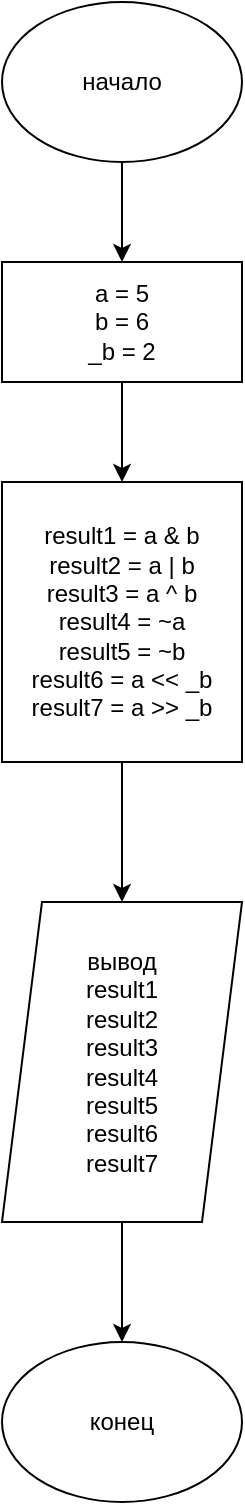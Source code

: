 <mxfile version="14.6.13" type="github">
  <diagram id="KnpfxS5ae1M0_SnrMSrx" name="Page-1">
    <mxGraphModel dx="1178" dy="678" grid="1" gridSize="10" guides="1" tooltips="1" connect="1" arrows="1" fold="1" page="1" pageScale="1" pageWidth="827" pageHeight="1169" math="0" shadow="0">
      <root>
        <mxCell id="0" />
        <mxCell id="1" parent="0" />
        <mxCell id="me8X1wmNqx9X6-r7kH5r-4" style="edgeStyle=orthogonalEdgeStyle;rounded=0;orthogonalLoop=1;jettySize=auto;html=1;entryX=0.5;entryY=0;entryDx=0;entryDy=0;" edge="1" parent="1" source="me8X1wmNqx9X6-r7kH5r-1" target="me8X1wmNqx9X6-r7kH5r-3">
          <mxGeometry relative="1" as="geometry" />
        </mxCell>
        <mxCell id="me8X1wmNqx9X6-r7kH5r-1" value="начало" style="ellipse;whiteSpace=wrap;html=1;" vertex="1" parent="1">
          <mxGeometry x="360" y="30" width="120" height="80" as="geometry" />
        </mxCell>
        <mxCell id="me8X1wmNqx9X6-r7kH5r-7" style="edgeStyle=orthogonalEdgeStyle;rounded=0;orthogonalLoop=1;jettySize=auto;html=1;entryX=0.5;entryY=0;entryDx=0;entryDy=0;" edge="1" parent="1" source="me8X1wmNqx9X6-r7kH5r-3" target="me8X1wmNqx9X6-r7kH5r-5">
          <mxGeometry relative="1" as="geometry" />
        </mxCell>
        <mxCell id="me8X1wmNqx9X6-r7kH5r-3" value="a = 5&lt;br&gt;b = 6&lt;br&gt;_b = 2" style="rounded=0;whiteSpace=wrap;html=1;" vertex="1" parent="1">
          <mxGeometry x="360" y="160" width="120" height="60" as="geometry" />
        </mxCell>
        <mxCell id="me8X1wmNqx9X6-r7kH5r-9" style="edgeStyle=orthogonalEdgeStyle;rounded=0;orthogonalLoop=1;jettySize=auto;html=1;exitX=0.5;exitY=1;exitDx=0;exitDy=0;" edge="1" parent="1" source="me8X1wmNqx9X6-r7kH5r-5" target="me8X1wmNqx9X6-r7kH5r-8">
          <mxGeometry relative="1" as="geometry" />
        </mxCell>
        <mxCell id="me8X1wmNqx9X6-r7kH5r-5" value="&lt;div&gt;&lt;span&gt;result1 = a &amp;amp; b&lt;/span&gt;&lt;/div&gt;&lt;div&gt;&lt;span&gt;result2 = a | b&lt;/span&gt;&lt;/div&gt;&lt;div&gt;&lt;span&gt;result3 = a ^ b&lt;/span&gt;&lt;/div&gt;&lt;div&gt;&lt;span&gt;result4 = ~a&lt;/span&gt;&lt;/div&gt;&lt;div&gt;&lt;span&gt;result5 = ~b&lt;/span&gt;&lt;/div&gt;&lt;div&gt;&lt;span&gt;result6 = a &amp;lt;&amp;lt; _b&lt;/span&gt;&lt;/div&gt;&lt;div&gt;&lt;span&gt;result7 = a &amp;gt;&amp;gt; _b&lt;/span&gt;&lt;/div&gt;" style="rounded=0;whiteSpace=wrap;html=1;align=center;" vertex="1" parent="1">
          <mxGeometry x="360" y="270" width="120" height="140" as="geometry" />
        </mxCell>
        <mxCell id="me8X1wmNqx9X6-r7kH5r-11" style="edgeStyle=orthogonalEdgeStyle;rounded=0;orthogonalLoop=1;jettySize=auto;html=1;entryX=0.5;entryY=0;entryDx=0;entryDy=0;" edge="1" parent="1" source="me8X1wmNqx9X6-r7kH5r-8" target="me8X1wmNqx9X6-r7kH5r-10">
          <mxGeometry relative="1" as="geometry" />
        </mxCell>
        <mxCell id="me8X1wmNqx9X6-r7kH5r-8" value="вывод&lt;br&gt;result1&lt;br&gt;result2&lt;br&gt;result3&lt;br&gt;result4&lt;br&gt;result5&lt;br&gt;result6&lt;br&gt;result7" style="shape=parallelogram;perimeter=parallelogramPerimeter;whiteSpace=wrap;html=1;fixedSize=1;" vertex="1" parent="1">
          <mxGeometry x="360" y="480" width="120" height="160" as="geometry" />
        </mxCell>
        <mxCell id="me8X1wmNqx9X6-r7kH5r-10" value="конец" style="ellipse;whiteSpace=wrap;html=1;" vertex="1" parent="1">
          <mxGeometry x="360" y="700" width="120" height="80" as="geometry" />
        </mxCell>
      </root>
    </mxGraphModel>
  </diagram>
</mxfile>
